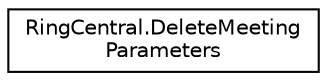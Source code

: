 digraph "Graphical Class Hierarchy"
{
 // LATEX_PDF_SIZE
  edge [fontname="Helvetica",fontsize="10",labelfontname="Helvetica",labelfontsize="10"];
  node [fontname="Helvetica",fontsize="10",shape=record];
  rankdir="LR";
  Node0 [label="RingCentral.DeleteMeeting\lParameters",height=0.2,width=0.4,color="black", fillcolor="white", style="filled",URL="$classRingCentral_1_1DeleteMeetingParameters.html",tooltip="Query parameters for operation deleteMeeting"];
}
